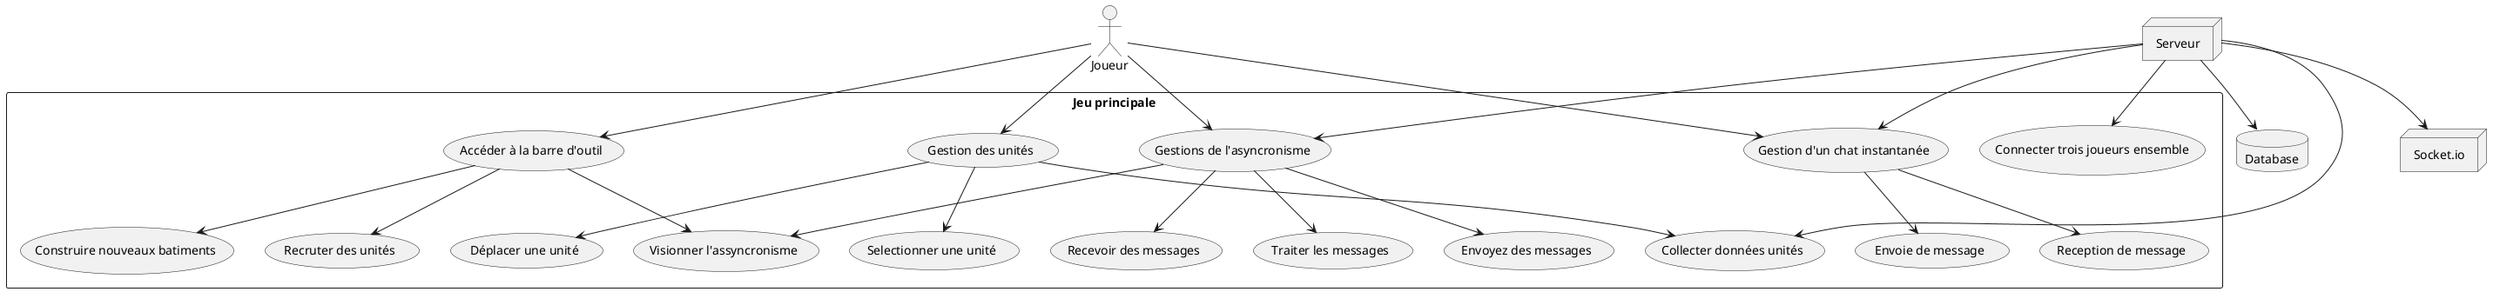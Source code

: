 @startuml "Usecase_mainGame"

actor "Joueur" as Player
node "Serveur" as Server
node "Socket.io" as So
database "Database" as BD

rectangle "Jeu principale" {
   (Connecter trois joueurs ensemble) as Connect
   (Accéder à la barre d'outil) as T0
   (Construire nouveaux batiments) as T1
   (Recruter des unités) as T2
   (Gestion des unités) as U0
   (Selectionner une unité) as U1
   (Déplacer une unité) as U2
   (Collecter données unités) as U3
   (Gestions de l'asyncronisme) as A0
   (Envoyez des messages) as A1
   (Recevoir des messages) as A2
   (Traiter les messages) as A3
   (Gestion d'un chat instantanée) as C0
   (Envoie de message) as C1
   (Reception de message) as C2
   (Visionner l'assyncronisme) as AV0
}

Server --> So <<include>>
Server --> BD <<include>>
Server --> Connect

Player --> T0
Player --> U0
Player --> A0

T0 --> T1 <<include>>
T0 --> T2 <<include>>
T0 --> AV0 <<include>>

U0 --> U1 <<include>>
U0 --> U2 <<include>>
U0 --> U3 <<include>>

A0 --> A1 <<include>>
A0 --> A2 <<include>>
A0 --> A3 <<include>>
A0 --> AV0 <<include>>

Server --> A0
Server --> U3

Player --> C0
Server --> C0
C0 --> C1 <<include>>
C0 --> C2 <<include>>



@endulm
